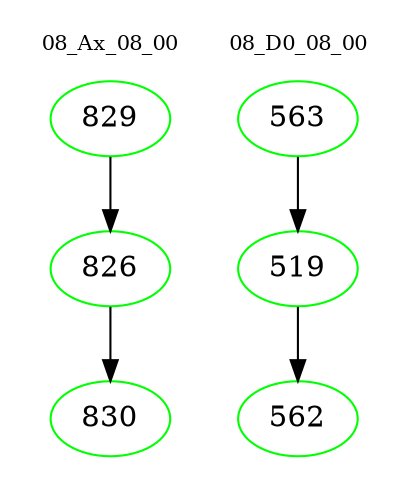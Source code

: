 digraph{
subgraph cluster_0 {
color = white
label = "08_Ax_08_00";
fontsize=10;
T0_829 [label="829", color="green"]
T0_829 -> T0_826 [color="black"]
T0_826 [label="826", color="green"]
T0_826 -> T0_830 [color="black"]
T0_830 [label="830", color="green"]
}
subgraph cluster_1 {
color = white
label = "08_D0_08_00";
fontsize=10;
T1_563 [label="563", color="green"]
T1_563 -> T1_519 [color="black"]
T1_519 [label="519", color="green"]
T1_519 -> T1_562 [color="black"]
T1_562 [label="562", color="green"]
}
}
